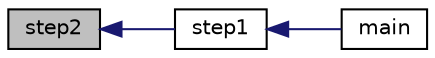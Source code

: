digraph "step2"
{
  edge [fontname="Helvetica",fontsize="10",labelfontname="Helvetica",labelfontsize="10"];
  node [fontname="Helvetica",fontsize="10",shape=record];
  rankdir="LR";
  Node30 [label="step2",height=0.2,width=0.4,color="black", fillcolor="grey75", style="filled", fontcolor="black"];
  Node30 -> Node31 [dir="back",color="midnightblue",fontsize="10",style="solid",fontname="Helvetica"];
  Node31 [label="step1",height=0.2,width=0.4,color="black", fillcolor="white", style="filled",URL="$d9/d4b/alphabet2_8_c.html#a3a49c788d5af77e40bd11fa8a58e3aad"];
  Node31 -> Node32 [dir="back",color="midnightblue",fontsize="10",style="solid",fontname="Helvetica"];
  Node32 [label="main",height=0.2,width=0.4,color="black", fillcolor="white", style="filled",URL="$d9/d4b/alphabet2_8_c.html#a3c04138a5bfe5d72780bb7e82a18e627"];
}
